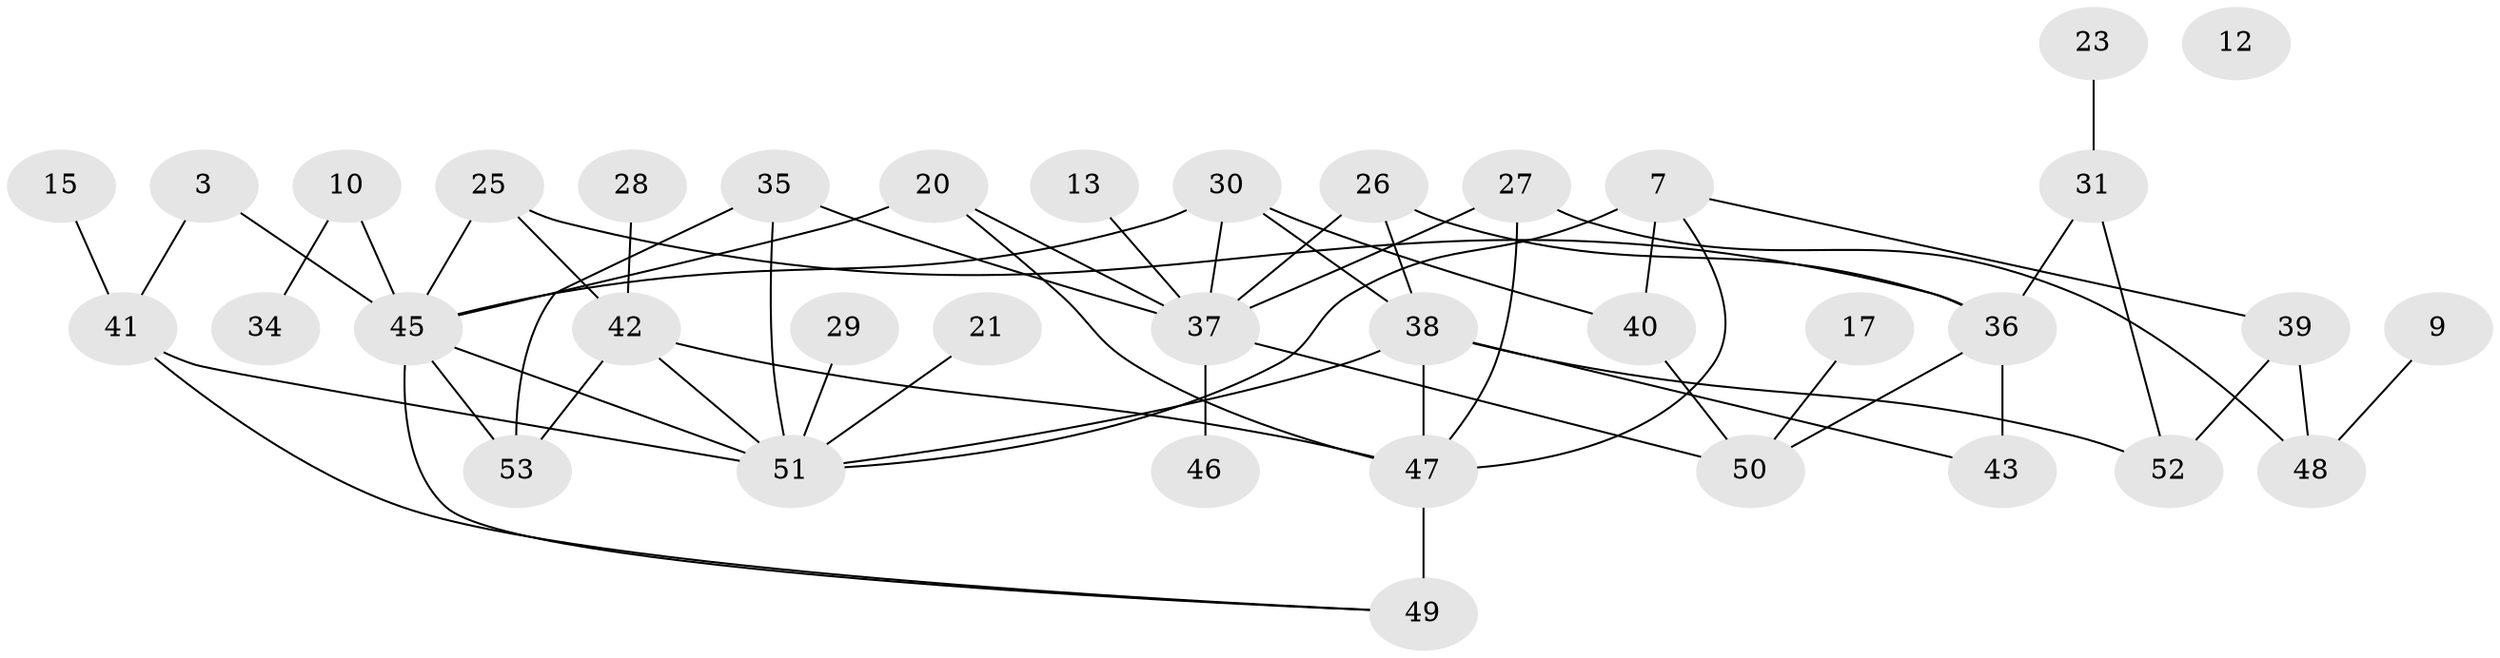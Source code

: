 // original degree distribution, {3: 0.37735849056603776, 2: 0.07547169811320754, 6: 0.11320754716981132, 1: 0.18867924528301888, 0: 0.018867924528301886, 7: 0.018867924528301886, 4: 0.07547169811320754, 5: 0.11320754716981132, 9: 0.018867924528301886}
// Generated by graph-tools (version 1.1) at 2025/42/03/04/25 21:42:26]
// undirected, 37 vertices, 57 edges
graph export_dot {
graph [start="1"]
  node [color=gray90,style=filled];
  3;
  7;
  9;
  10;
  12;
  13;
  15;
  17;
  20 [super="+5"];
  21;
  23;
  25;
  26;
  27;
  28;
  29;
  30 [super="+8"];
  31;
  34;
  35;
  36;
  37 [super="+18"];
  38 [super="+14"];
  39;
  40 [super="+22"];
  41;
  42;
  43;
  45 [super="+33"];
  46;
  47 [super="+19+32"];
  48;
  49;
  50;
  51 [super="+4+24+44+16"];
  52;
  53;
  3 -- 41;
  3 -- 45;
  7 -- 39;
  7 -- 40 [weight=2];
  7 -- 47;
  7 -- 51 [weight=2];
  9 -- 48;
  10 -- 34;
  10 -- 45;
  13 -- 37;
  15 -- 41;
  17 -- 50;
  20 -- 45 [weight=2];
  20 -- 37;
  20 -- 47;
  21 -- 51;
  23 -- 31;
  25 -- 36;
  25 -- 42;
  25 -- 45;
  26 -- 36;
  26 -- 37;
  26 -- 38;
  27 -- 37;
  27 -- 48;
  27 -- 47;
  28 -- 42;
  29 -- 51;
  30 -- 37 [weight=2];
  30 -- 45 [weight=2];
  30 -- 40;
  30 -- 38 [weight=2];
  31 -- 36;
  31 -- 52;
  35 -- 53;
  35 -- 37;
  35 -- 51;
  36 -- 43;
  36 -- 50;
  37 -- 50;
  37 -- 46;
  38 -- 47 [weight=3];
  38 -- 52;
  38 -- 51 [weight=3];
  38 -- 43;
  39 -- 48;
  39 -- 52;
  40 -- 50;
  41 -- 49;
  41 -- 51;
  42 -- 47;
  42 -- 53;
  42 -- 51;
  45 -- 49;
  45 -- 51 [weight=4];
  45 -- 53;
  47 -- 49 [weight=3];
}
